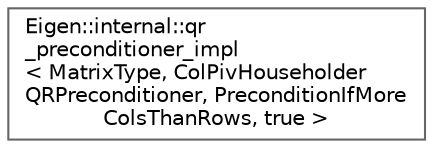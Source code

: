 digraph "Graphical Class Hierarchy"
{
 // LATEX_PDF_SIZE
  bgcolor="transparent";
  edge [fontname=Helvetica,fontsize=10,labelfontname=Helvetica,labelfontsize=10];
  node [fontname=Helvetica,fontsize=10,shape=box,height=0.2,width=0.4];
  rankdir="LR";
  Node0 [id="Node000000",label="Eigen::internal::qr\l_preconditioner_impl\l\< MatrixType, ColPivHouseholder\lQRPreconditioner, PreconditionIfMore\lColsThanRows, true \>",height=0.2,width=0.4,color="grey40", fillcolor="white", style="filled",URL="$classEigen_1_1internal_1_1qr__preconditioner__impl_3_01MatrixType_00_01ColPivHouseholderQRPrecon251f4fd1f612672aa512f448af84eff4.html",tooltip=" "];
}
